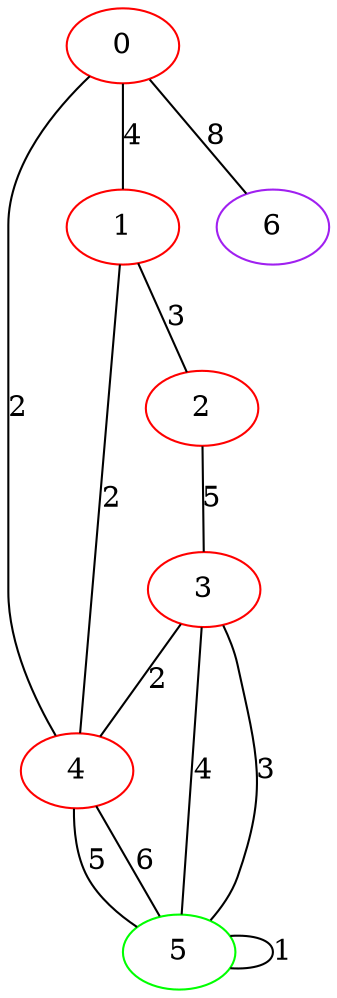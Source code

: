 graph "" {
0 [color=red, weight=1];
1 [color=red, weight=1];
2 [color=red, weight=1];
3 [color=red, weight=1];
4 [color=red, weight=1];
5 [color=green, weight=2];
6 [color=purple, weight=4];
0 -- 1  [key=0, label=4];
0 -- 4  [key=0, label=2];
0 -- 6  [key=0, label=8];
1 -- 2  [key=0, label=3];
1 -- 4  [key=0, label=2];
2 -- 3  [key=0, label=5];
3 -- 4  [key=0, label=2];
3 -- 5  [key=0, label=3];
3 -- 5  [key=1, label=4];
4 -- 5  [key=0, label=5];
4 -- 5  [key=1, label=6];
5 -- 5  [key=0, label=1];
}
